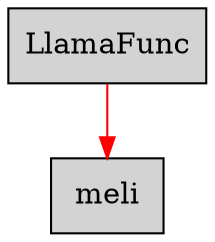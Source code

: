 digraph G {node[shape=box, style=filled]; edge[color=red]
node1106635228[label="LlamaFunc"];
 node1106635228->node1728413425;node1728413425[label="meli"];

}

